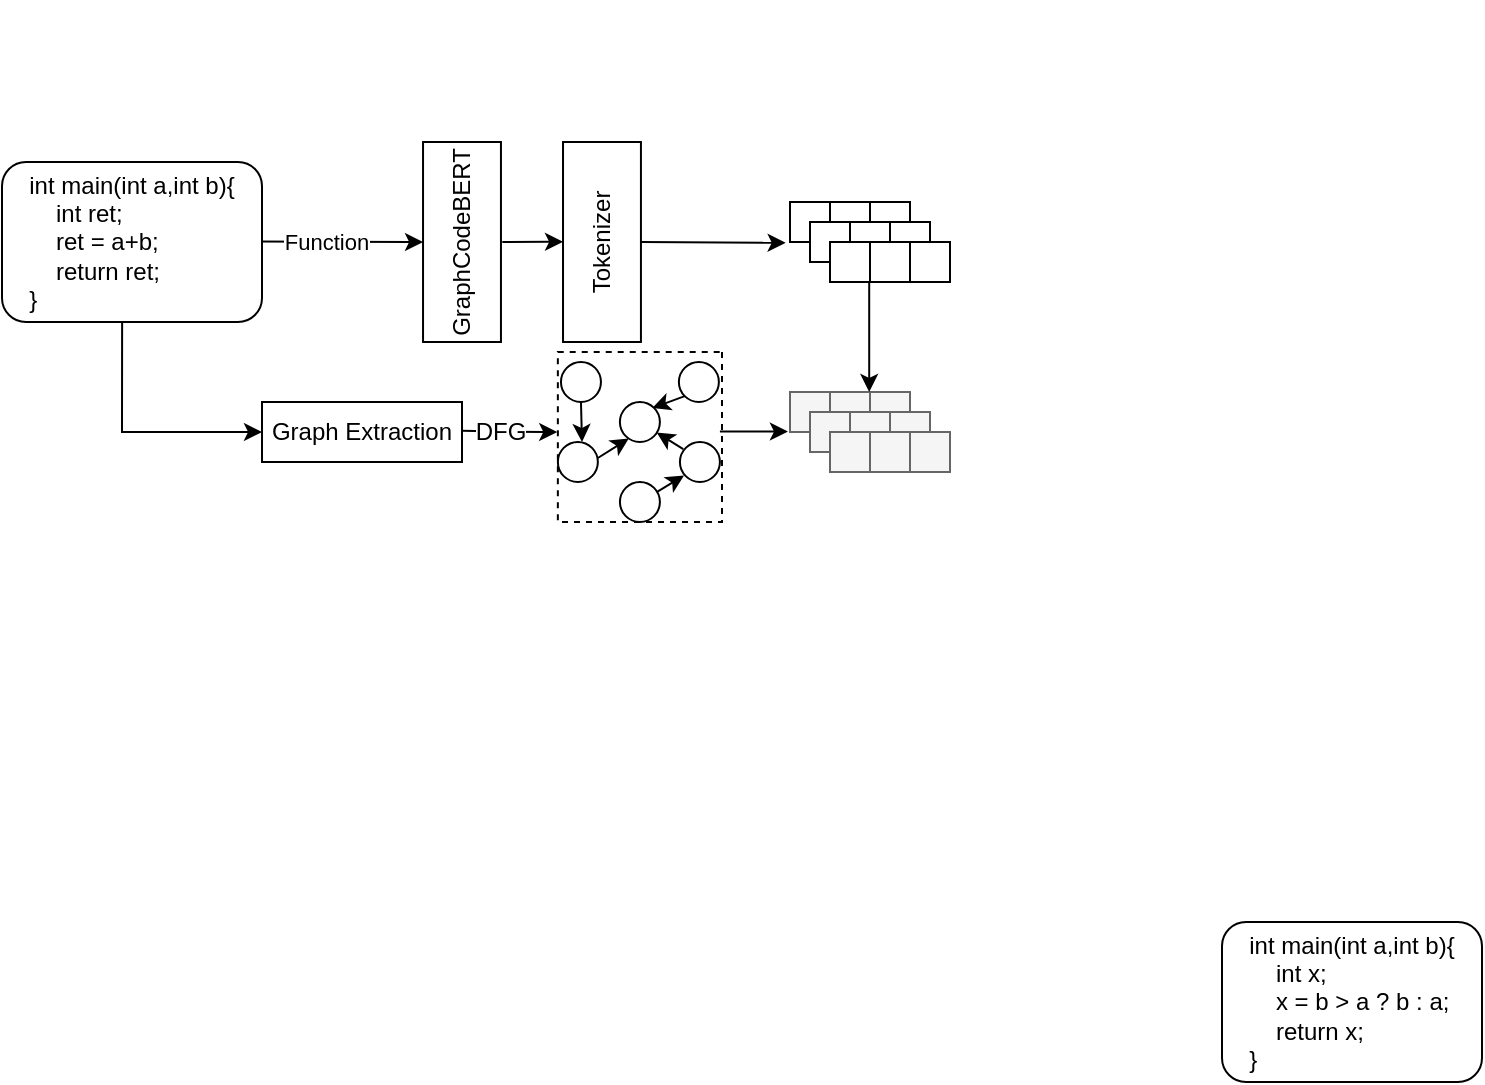 <mxfile version="21.5.2" type="github">
  <diagram id="kuXfZ5j9J_MOZKS2mzVd" name="第 1 页">
    <mxGraphModel dx="1195" dy="645" grid="1" gridSize="10" guides="1" tooltips="1" connect="1" arrows="1" fold="1" page="1" pageScale="1" pageWidth="827" pageHeight="1169" math="0" shadow="0">
      <root>
        <mxCell id="0" />
        <mxCell id="1" parent="0" />
        <mxCell id="bve2lGWTHoPqpzMd3bUK-1" value="&lt;div style=&quot;&quot;&gt;&lt;br&gt;&lt;/div&gt;" style="rounded=0;whiteSpace=wrap;html=1;align=left;direction=south;" vertex="1" parent="1">
          <mxGeometry x="250.52" y="220" width="38.96" height="100" as="geometry" />
        </mxCell>
        <mxCell id="bve2lGWTHoPqpzMd3bUK-2" value="" style="endArrow=classic;html=1;rounded=0;entryX=0.5;entryY=1;entryDx=0;entryDy=0;" edge="1" parent="1" target="bve2lGWTHoPqpzMd3bUK-1">
          <mxGeometry width="50" height="50" relative="1" as="geometry">
            <mxPoint x="151.78" y="269.76" as="sourcePoint" />
            <mxPoint x="280" y="270" as="targetPoint" />
          </mxGeometry>
        </mxCell>
        <mxCell id="bve2lGWTHoPqpzMd3bUK-3" value="Function" style="edgeLabel;html=1;align=center;verticalAlign=middle;resizable=0;points=[];" vertex="1" connectable="0" parent="bve2lGWTHoPqpzMd3bUK-2">
          <mxGeometry x="-0.016" relative="1" as="geometry">
            <mxPoint x="1" as="offset" />
          </mxGeometry>
        </mxCell>
        <mxCell id="bve2lGWTHoPqpzMd3bUK-4" value="int main(int a,int b){&lt;br style=&quot;text-align: left;&quot;&gt;&lt;div style=&quot;text-align: left;&quot;&gt;&lt;span style=&quot;background-color: initial;&quot;&gt;&lt;span style=&quot;white-space: pre;&quot;&gt;&amp;nbsp;&amp;nbsp;&amp;nbsp;&amp;nbsp;&lt;/span&gt;&lt;/span&gt;&lt;span style=&quot;background-color: initial; text-align: left;&quot;&gt;int ret;&lt;/span&gt;&lt;/div&gt;&lt;span style=&quot;&quot;&gt;&lt;div style=&quot;text-align: left;&quot;&gt;&lt;span style=&quot;background-color: initial;&quot;&gt;&amp;nbsp; &amp;nbsp; ret = a+b;&lt;/span&gt;&lt;/div&gt;&lt;/span&gt;&lt;div style=&quot;text-align: left;&quot;&gt;&lt;span style=&quot;background-color: initial;&quot;&gt;&lt;span style=&quot;white-space: pre;&quot;&gt;&amp;nbsp;&amp;nbsp;&amp;nbsp;&amp;nbsp;&lt;/span&gt;&lt;/span&gt;&lt;span style=&quot;background-color: initial;&quot;&gt;return ret;&lt;/span&gt;&lt;/div&gt;&lt;div style=&quot;text-align: left;&quot;&gt;&lt;span style=&quot;background-color: initial;&quot;&gt;}&lt;/span&gt;&lt;/div&gt;" style="rounded=1;whiteSpace=wrap;html=1;" vertex="1" parent="1">
          <mxGeometry x="40" y="230" width="130" height="80" as="geometry" />
        </mxCell>
        <mxCell id="bve2lGWTHoPqpzMd3bUK-7" value="GraphCodeBERT" style="text;strokeColor=none;align=center;fillColor=none;html=1;verticalAlign=middle;whiteSpace=wrap;rounded=0;fontSize=12;fontFamily=Helvetica;fontColor=default;rotation=-90;" vertex="1" parent="1">
          <mxGeometry x="241.03" y="255.0" width="57.93" height="30" as="geometry" />
        </mxCell>
        <mxCell id="bve2lGWTHoPqpzMd3bUK-15" style="edgeStyle=orthogonalEdgeStyle;rounded=0;orthogonalLoop=1;jettySize=auto;html=1;fontFamily=Helvetica;fontSize=12;fontColor=default;entryX=-0.004;entryY=0.5;entryDx=0;entryDy=0;entryPerimeter=0;" edge="1" parent="1">
          <mxGeometry relative="1" as="geometry">
            <mxPoint x="270.0" y="364.4" as="sourcePoint" />
            <mxPoint x="317.61" y="365" as="targetPoint" />
            <Array as="points" />
          </mxGeometry>
        </mxCell>
        <mxCell id="bve2lGWTHoPqpzMd3bUK-16" value="DFG" style="edgeLabel;html=1;align=center;verticalAlign=middle;resizable=0;points=[];fontSize=12;fontFamily=Helvetica;fontColor=default;" vertex="1" connectable="0" parent="bve2lGWTHoPqpzMd3bUK-15">
          <mxGeometry x="-0.047" y="-2" relative="1" as="geometry">
            <mxPoint x="-4" y="-2" as="offset" />
          </mxGeometry>
        </mxCell>
        <mxCell id="bve2lGWTHoPqpzMd3bUK-10" value="Graph Extraction" style="rounded=0;whiteSpace=wrap;html=1;strokeColor=default;fontFamily=Helvetica;fontSize=12;fontColor=default;fillColor=default;" vertex="1" parent="1">
          <mxGeometry x="170" y="350" width="100" height="30" as="geometry" />
        </mxCell>
        <mxCell id="bve2lGWTHoPqpzMd3bUK-14" value="" style="endArrow=classic;html=1;rounded=0;fontFamily=Helvetica;fontSize=12;fontColor=default;exitX=0.462;exitY=1;exitDx=0;exitDy=0;exitPerimeter=0;entryX=0;entryY=0.5;entryDx=0;entryDy=0;" edge="1" parent="1" source="bve2lGWTHoPqpzMd3bUK-4" target="bve2lGWTHoPqpzMd3bUK-10">
          <mxGeometry width="50" height="50" relative="1" as="geometry">
            <mxPoint x="100" y="311" as="sourcePoint" />
            <mxPoint x="130" y="370" as="targetPoint" />
            <Array as="points">
              <mxPoint x="100" y="365" />
            </Array>
          </mxGeometry>
        </mxCell>
        <mxCell id="bve2lGWTHoPqpzMd3bUK-37" value="&lt;div style=&quot;&quot;&gt;&lt;br&gt;&lt;/div&gt;" style="rounded=0;whiteSpace=wrap;html=1;align=left;direction=south;" vertex="1" parent="1">
          <mxGeometry x="320.51" y="220" width="38.96" height="100" as="geometry" />
        </mxCell>
        <mxCell id="bve2lGWTHoPqpzMd3bUK-38" value="Tokenizer" style="text;strokeColor=none;align=center;fillColor=none;html=1;verticalAlign=middle;whiteSpace=wrap;rounded=0;fontSize=12;fontFamily=Helvetica;fontColor=default;rotation=-90;" vertex="1" parent="1">
          <mxGeometry x="311.02" y="255" width="57.93" height="30" as="geometry" />
        </mxCell>
        <mxCell id="bve2lGWTHoPqpzMd3bUK-64" value="" style="rounded=0;whiteSpace=wrap;html=1;strokeColor=default;fontFamily=Helvetica;fontSize=12;fontColor=default;fillColor=default;direction=south;dashed=1;" vertex="1" parent="1">
          <mxGeometry x="317.93" y="325" width="82.07" height="85" as="geometry" />
        </mxCell>
        <mxCell id="bve2lGWTHoPqpzMd3bUK-40" value="" style="endArrow=classic;html=1;rounded=0;fontFamily=Helvetica;fontSize=12;fontColor=default;exitX=0.699;exitY=-0.026;exitDx=0;exitDy=0;exitPerimeter=0;entryX=0.698;entryY=0.991;entryDx=0;entryDy=0;entryPerimeter=0;" edge="1" parent="1">
          <mxGeometry width="50" height="50" relative="1" as="geometry">
            <mxPoint x="290.143" y="270.0" as="sourcePoint" />
            <mxPoint x="320.511" y="269.9" as="targetPoint" />
          </mxGeometry>
        </mxCell>
        <mxCell id="bve2lGWTHoPqpzMd3bUK-47" value="int main(int a,int b){&lt;br style=&quot;text-align: left;&quot;&gt;&lt;div style=&quot;text-align: left;&quot;&gt;&lt;span style=&quot;background-color: initial;&quot;&gt;&lt;span style=&quot;white-space: pre;&quot;&gt;&amp;nbsp;&amp;nbsp;&amp;nbsp;&amp;nbsp;&lt;/span&gt;&lt;/span&gt;&lt;span style=&quot;background-color: initial; text-align: left;&quot;&gt;int x;&lt;/span&gt;&lt;/div&gt;&lt;span style=&quot;&quot;&gt;&lt;div style=&quot;text-align: left;&quot;&gt;&lt;span style=&quot;background-color: initial;&quot;&gt;&amp;nbsp; &amp;nbsp; x = b &amp;gt; a ? b : a;&lt;/span&gt;&lt;/div&gt;&lt;/span&gt;&lt;div style=&quot;text-align: left;&quot;&gt;&lt;span style=&quot;background-color: initial;&quot;&gt;&lt;span style=&quot;white-space: pre;&quot;&gt;&amp;nbsp;&amp;nbsp;&amp;nbsp;&amp;nbsp;&lt;/span&gt;&lt;/span&gt;&lt;span style=&quot;background-color: initial;&quot;&gt;return x;&lt;/span&gt;&lt;/div&gt;&lt;div style=&quot;text-align: left;&quot;&gt;&lt;span style=&quot;background-color: initial;&quot;&gt;}&lt;/span&gt;&lt;/div&gt;" style="rounded=1;whiteSpace=wrap;html=1;" vertex="1" parent="1">
          <mxGeometry x="650" y="610" width="130" height="80" as="geometry" />
        </mxCell>
        <mxCell id="bve2lGWTHoPqpzMd3bUK-48" value="" style="ellipse;whiteSpace=wrap;html=1;aspect=fixed;rounded=0;strokeColor=default;fontFamily=Helvetica;fontSize=12;fontColor=default;fillColor=default;" vertex="1" parent="1">
          <mxGeometry x="319.48" y="330" width="20" height="20" as="geometry" />
        </mxCell>
        <mxCell id="bve2lGWTHoPqpzMd3bUK-51" value="" style="ellipse;whiteSpace=wrap;html=1;aspect=fixed;rounded=0;strokeColor=default;fontFamily=Helvetica;fontSize=12;fontColor=default;fillColor=default;" vertex="1" parent="1">
          <mxGeometry x="317.93" y="370" width="20" height="20" as="geometry" />
        </mxCell>
        <mxCell id="bve2lGWTHoPqpzMd3bUK-52" value="" style="ellipse;whiteSpace=wrap;html=1;aspect=fixed;rounded=0;strokeColor=default;fontFamily=Helvetica;fontSize=12;fontColor=default;fillColor=default;" vertex="1" parent="1">
          <mxGeometry x="378.96" y="370" width="20" height="20" as="geometry" />
        </mxCell>
        <mxCell id="bve2lGWTHoPqpzMd3bUK-53" value="" style="ellipse;whiteSpace=wrap;html=1;aspect=fixed;rounded=0;strokeColor=default;fontFamily=Helvetica;fontSize=12;fontColor=default;fillColor=default;" vertex="1" parent="1">
          <mxGeometry x="378.44" y="330" width="20" height="20" as="geometry" />
        </mxCell>
        <mxCell id="bve2lGWTHoPqpzMd3bUK-54" value="" style="ellipse;whiteSpace=wrap;html=1;aspect=fixed;rounded=0;strokeColor=default;fontFamily=Helvetica;fontSize=12;fontColor=default;fillColor=default;" vertex="1" parent="1">
          <mxGeometry x="348.96" y="390" width="20" height="20" as="geometry" />
        </mxCell>
        <mxCell id="bve2lGWTHoPqpzMd3bUK-55" value="" style="ellipse;whiteSpace=wrap;html=1;aspect=fixed;rounded=0;strokeColor=default;fontFamily=Helvetica;fontSize=12;fontColor=default;fillColor=default;" vertex="1" parent="1">
          <mxGeometry x="348.95" y="350" width="20" height="20" as="geometry" />
        </mxCell>
        <mxCell id="bve2lGWTHoPqpzMd3bUK-57" value="" style="endArrow=classic;html=1;rounded=0;fontFamily=Helvetica;fontSize=12;fontColor=default;entryX=0.103;entryY=0.84;entryDx=0;entryDy=0;entryPerimeter=0;" edge="1" parent="1" source="bve2lGWTHoPqpzMd3bUK-54" target="bve2lGWTHoPqpzMd3bUK-52">
          <mxGeometry width="50" height="50" relative="1" as="geometry">
            <mxPoint x="370" y="390" as="sourcePoint" />
            <mxPoint x="413.96" y="350" as="targetPoint" />
          </mxGeometry>
        </mxCell>
        <mxCell id="bve2lGWTHoPqpzMd3bUK-58" value="" style="endArrow=classic;html=1;rounded=0;fontFamily=Helvetica;fontSize=12;fontColor=default;entryX=0.221;entryY=0.914;entryDx=0;entryDy=0;entryPerimeter=0;" edge="1" parent="1" target="bve2lGWTHoPqpzMd3bUK-55">
          <mxGeometry width="50" height="50" relative="1" as="geometry">
            <mxPoint x="337.93" y="378" as="sourcePoint" />
            <mxPoint x="350.93" y="370" as="targetPoint" />
          </mxGeometry>
        </mxCell>
        <mxCell id="bve2lGWTHoPqpzMd3bUK-59" value="" style="endArrow=classic;html=1;rounded=0;fontFamily=Helvetica;fontSize=12;fontColor=default;exitX=0.5;exitY=1;exitDx=0;exitDy=0;entryX=0.604;entryY=0;entryDx=0;entryDy=0;entryPerimeter=0;" edge="1" parent="1" source="bve2lGWTHoPqpzMd3bUK-48" target="bve2lGWTHoPqpzMd3bUK-51">
          <mxGeometry width="50" height="50" relative="1" as="geometry">
            <mxPoint x="340" y="400" as="sourcePoint" />
            <mxPoint x="390" y="350" as="targetPoint" />
          </mxGeometry>
        </mxCell>
        <mxCell id="bve2lGWTHoPqpzMd3bUK-60" value="" style="endArrow=classic;html=1;rounded=0;fontFamily=Helvetica;fontSize=12;fontColor=default;exitX=0.083;exitY=0.176;exitDx=0;exitDy=0;exitPerimeter=0;" edge="1" parent="1" source="bve2lGWTHoPqpzMd3bUK-52" target="bve2lGWTHoPqpzMd3bUK-55">
          <mxGeometry width="50" height="50" relative="1" as="geometry">
            <mxPoint x="340" y="400" as="sourcePoint" />
            <mxPoint x="390" y="350" as="targetPoint" />
          </mxGeometry>
        </mxCell>
        <mxCell id="bve2lGWTHoPqpzMd3bUK-61" value="" style="endArrow=classic;html=1;rounded=0;fontFamily=Helvetica;fontSize=12;fontColor=default;entryX=0.812;entryY=0.149;entryDx=0;entryDy=0;entryPerimeter=0;exitX=0;exitY=1;exitDx=0;exitDy=0;" edge="1" parent="1" source="bve2lGWTHoPqpzMd3bUK-53" target="bve2lGWTHoPqpzMd3bUK-55">
          <mxGeometry width="50" height="50" relative="1" as="geometry">
            <mxPoint x="340" y="390" as="sourcePoint" />
            <mxPoint x="390" y="340" as="targetPoint" />
          </mxGeometry>
        </mxCell>
        <mxCell id="bve2lGWTHoPqpzMd3bUK-66" value="" style="rounded=0;whiteSpace=wrap;html=1;fontFamily=Helvetica;fontSize=12;fontStyle=1" vertex="1" parent="1">
          <mxGeometry x="434" y="250" width="20" height="20" as="geometry" />
        </mxCell>
        <mxCell id="bve2lGWTHoPqpzMd3bUK-69" value="" style="rounded=0;whiteSpace=wrap;html=1;fontFamily=Helvetica;fontSize=12;fontStyle=1" vertex="1" parent="1">
          <mxGeometry x="454" y="250" width="20" height="20" as="geometry" />
        </mxCell>
        <mxCell id="bve2lGWTHoPqpzMd3bUK-70" value="" style="rounded=0;whiteSpace=wrap;html=1;fontFamily=Helvetica;fontSize=12;fontStyle=1" vertex="1" parent="1">
          <mxGeometry x="474" y="250" width="20" height="20" as="geometry" />
        </mxCell>
        <mxCell id="bve2lGWTHoPqpzMd3bUK-71" value="" style="rounded=0;whiteSpace=wrap;html=1;fontFamily=Helvetica;fontSize=12;fontStyle=1" vertex="1" parent="1">
          <mxGeometry x="444" y="260" width="20" height="20" as="geometry" />
        </mxCell>
        <mxCell id="bve2lGWTHoPqpzMd3bUK-72" value="" style="rounded=0;whiteSpace=wrap;html=1;fontFamily=Helvetica;fontSize=12;fontStyle=1" vertex="1" parent="1">
          <mxGeometry x="464" y="260" width="20" height="20" as="geometry" />
        </mxCell>
        <mxCell id="bve2lGWTHoPqpzMd3bUK-73" value="" style="rounded=0;whiteSpace=wrap;html=1;fontFamily=Helvetica;fontSize=12;fontStyle=1" vertex="1" parent="1">
          <mxGeometry x="484" y="260" width="20" height="20" as="geometry" />
        </mxCell>
        <mxCell id="bve2lGWTHoPqpzMd3bUK-74" value="" style="rounded=0;whiteSpace=wrap;html=1;fontFamily=Helvetica;fontSize=12;fontStyle=1" vertex="1" parent="1">
          <mxGeometry x="454" y="270" width="20" height="20" as="geometry" />
        </mxCell>
        <mxCell id="bve2lGWTHoPqpzMd3bUK-75" value="" style="rounded=0;whiteSpace=wrap;html=1;strokeColor=#2D7600;fontFamily=Helvetica;fontSize=12;fontColor=#ffffff;fillColor=#60a917;fontStyle=1" vertex="1" parent="1">
          <mxGeometry x="160" y="150" width="100" as="geometry" />
        </mxCell>
        <mxCell id="bve2lGWTHoPqpzMd3bUK-76" value="" style="rounded=0;whiteSpace=wrap;html=1;fontFamily=Helvetica;fontSize=12;fontStyle=1" vertex="1" parent="1">
          <mxGeometry x="494" y="270" width="20" height="20" as="geometry" />
        </mxCell>
        <mxCell id="bve2lGWTHoPqpzMd3bUK-77" value="" style="rounded=0;whiteSpace=wrap;html=1;fontFamily=Helvetica;fontSize=12;fontStyle=1" vertex="1" parent="1">
          <mxGeometry x="474" y="270" width="20" height="20" as="geometry" />
        </mxCell>
        <mxCell id="bve2lGWTHoPqpzMd3bUK-79" value="" style="endArrow=classic;html=1;rounded=0;fontFamily=Helvetica;fontSize=12;fontColor=default;exitX=0.5;exitY=0;exitDx=0;exitDy=0;entryX=-0.108;entryY=1.021;entryDx=0;entryDy=0;entryPerimeter=0;" edge="1" parent="1" source="bve2lGWTHoPqpzMd3bUK-37" target="bve2lGWTHoPqpzMd3bUK-66">
          <mxGeometry width="50" height="50" relative="1" as="geometry">
            <mxPoint x="370" y="310" as="sourcePoint" />
            <mxPoint x="420" y="260" as="targetPoint" />
          </mxGeometry>
        </mxCell>
        <mxCell id="bve2lGWTHoPqpzMd3bUK-80" value="" style="endArrow=classic;html=1;rounded=0;fontFamily=Helvetica;fontSize=12;fontColor=default;exitX=0.5;exitY=0;exitDx=0;exitDy=0;entryX=-0.108;entryY=1.021;entryDx=0;entryDy=0;entryPerimeter=0;" edge="1" parent="1">
          <mxGeometry width="50" height="50" relative="1" as="geometry">
            <mxPoint x="398.96" y="364.8" as="sourcePoint" />
            <mxPoint x="432.96" y="364.8" as="targetPoint" />
          </mxGeometry>
        </mxCell>
        <mxCell id="bve2lGWTHoPqpzMd3bUK-82" value="" style="rounded=0;whiteSpace=wrap;html=1;fontFamily=Helvetica;fontSize=12;fontStyle=1;fillColor=#f5f5f5;fontColor=#333333;strokeColor=#666666;" vertex="1" parent="1">
          <mxGeometry x="434" y="345" width="20" height="20" as="geometry" />
        </mxCell>
        <mxCell id="bve2lGWTHoPqpzMd3bUK-83" value="" style="rounded=0;whiteSpace=wrap;html=1;fontFamily=Helvetica;fontSize=12;fontStyle=1;fillColor=#f5f5f5;fontColor=#333333;strokeColor=#666666;" vertex="1" parent="1">
          <mxGeometry x="454" y="345" width="20" height="20" as="geometry" />
        </mxCell>
        <mxCell id="bve2lGWTHoPqpzMd3bUK-84" value="" style="rounded=0;whiteSpace=wrap;html=1;fontFamily=Helvetica;fontSize=12;fontStyle=1;fillColor=#f5f5f5;fontColor=#333333;strokeColor=#666666;" vertex="1" parent="1">
          <mxGeometry x="474" y="345" width="20" height="20" as="geometry" />
        </mxCell>
        <mxCell id="bve2lGWTHoPqpzMd3bUK-85" value="" style="rounded=0;whiteSpace=wrap;html=1;fontFamily=Helvetica;fontSize=12;fontStyle=1;fillColor=#f5f5f5;fontColor=#333333;strokeColor=#666666;" vertex="1" parent="1">
          <mxGeometry x="444" y="355" width="20" height="20" as="geometry" />
        </mxCell>
        <mxCell id="bve2lGWTHoPqpzMd3bUK-86" value="" style="rounded=0;whiteSpace=wrap;html=1;fontFamily=Helvetica;fontSize=12;fontStyle=1;fillColor=#f5f5f5;fontColor=#333333;strokeColor=#666666;" vertex="1" parent="1">
          <mxGeometry x="464" y="355" width="20" height="20" as="geometry" />
        </mxCell>
        <mxCell id="bve2lGWTHoPqpzMd3bUK-87" value="" style="rounded=0;whiteSpace=wrap;html=1;fontFamily=Helvetica;fontSize=12;fontStyle=1;fillColor=#f5f5f5;fontColor=#333333;strokeColor=#666666;" vertex="1" parent="1">
          <mxGeometry x="484" y="355" width="20" height="20" as="geometry" />
        </mxCell>
        <mxCell id="bve2lGWTHoPqpzMd3bUK-88" value="" style="rounded=0;whiteSpace=wrap;html=1;fontFamily=Helvetica;fontSize=12;fontStyle=1;fillColor=#f5f5f5;fontColor=#333333;strokeColor=#666666;" vertex="1" parent="1">
          <mxGeometry x="454" y="365" width="20" height="20" as="geometry" />
        </mxCell>
        <mxCell id="bve2lGWTHoPqpzMd3bUK-89" value="" style="rounded=0;whiteSpace=wrap;html=1;fontFamily=Helvetica;fontSize=12;fontStyle=1;fillColor=#f5f5f5;fontColor=#333333;strokeColor=#666666;" vertex="1" parent="1">
          <mxGeometry x="494" y="365" width="20" height="20" as="geometry" />
        </mxCell>
        <mxCell id="bve2lGWTHoPqpzMd3bUK-90" value="" style="rounded=0;whiteSpace=wrap;html=1;fontFamily=Helvetica;fontSize=12;fontStyle=1;fillColor=#f5f5f5;fontColor=#333333;strokeColor=#666666;" vertex="1" parent="1">
          <mxGeometry x="474" y="365" width="20" height="20" as="geometry" />
        </mxCell>
        <mxCell id="bve2lGWTHoPqpzMd3bUK-91" value="" style="endArrow=classic;html=1;rounded=0;fontFamily=Helvetica;fontSize=12;fontColor=default;exitX=0.25;exitY=1;exitDx=0;exitDy=0;entryX=0.25;entryY=0;entryDx=0;entryDy=0;" edge="1" parent="1">
          <mxGeometry width="50" height="50" relative="1" as="geometry">
            <mxPoint x="473.6" y="290" as="sourcePoint" />
            <mxPoint x="473.6" y="345" as="targetPoint" />
            <Array as="points">
              <mxPoint x="473.6" y="320" />
            </Array>
          </mxGeometry>
        </mxCell>
      </root>
    </mxGraphModel>
  </diagram>
</mxfile>
